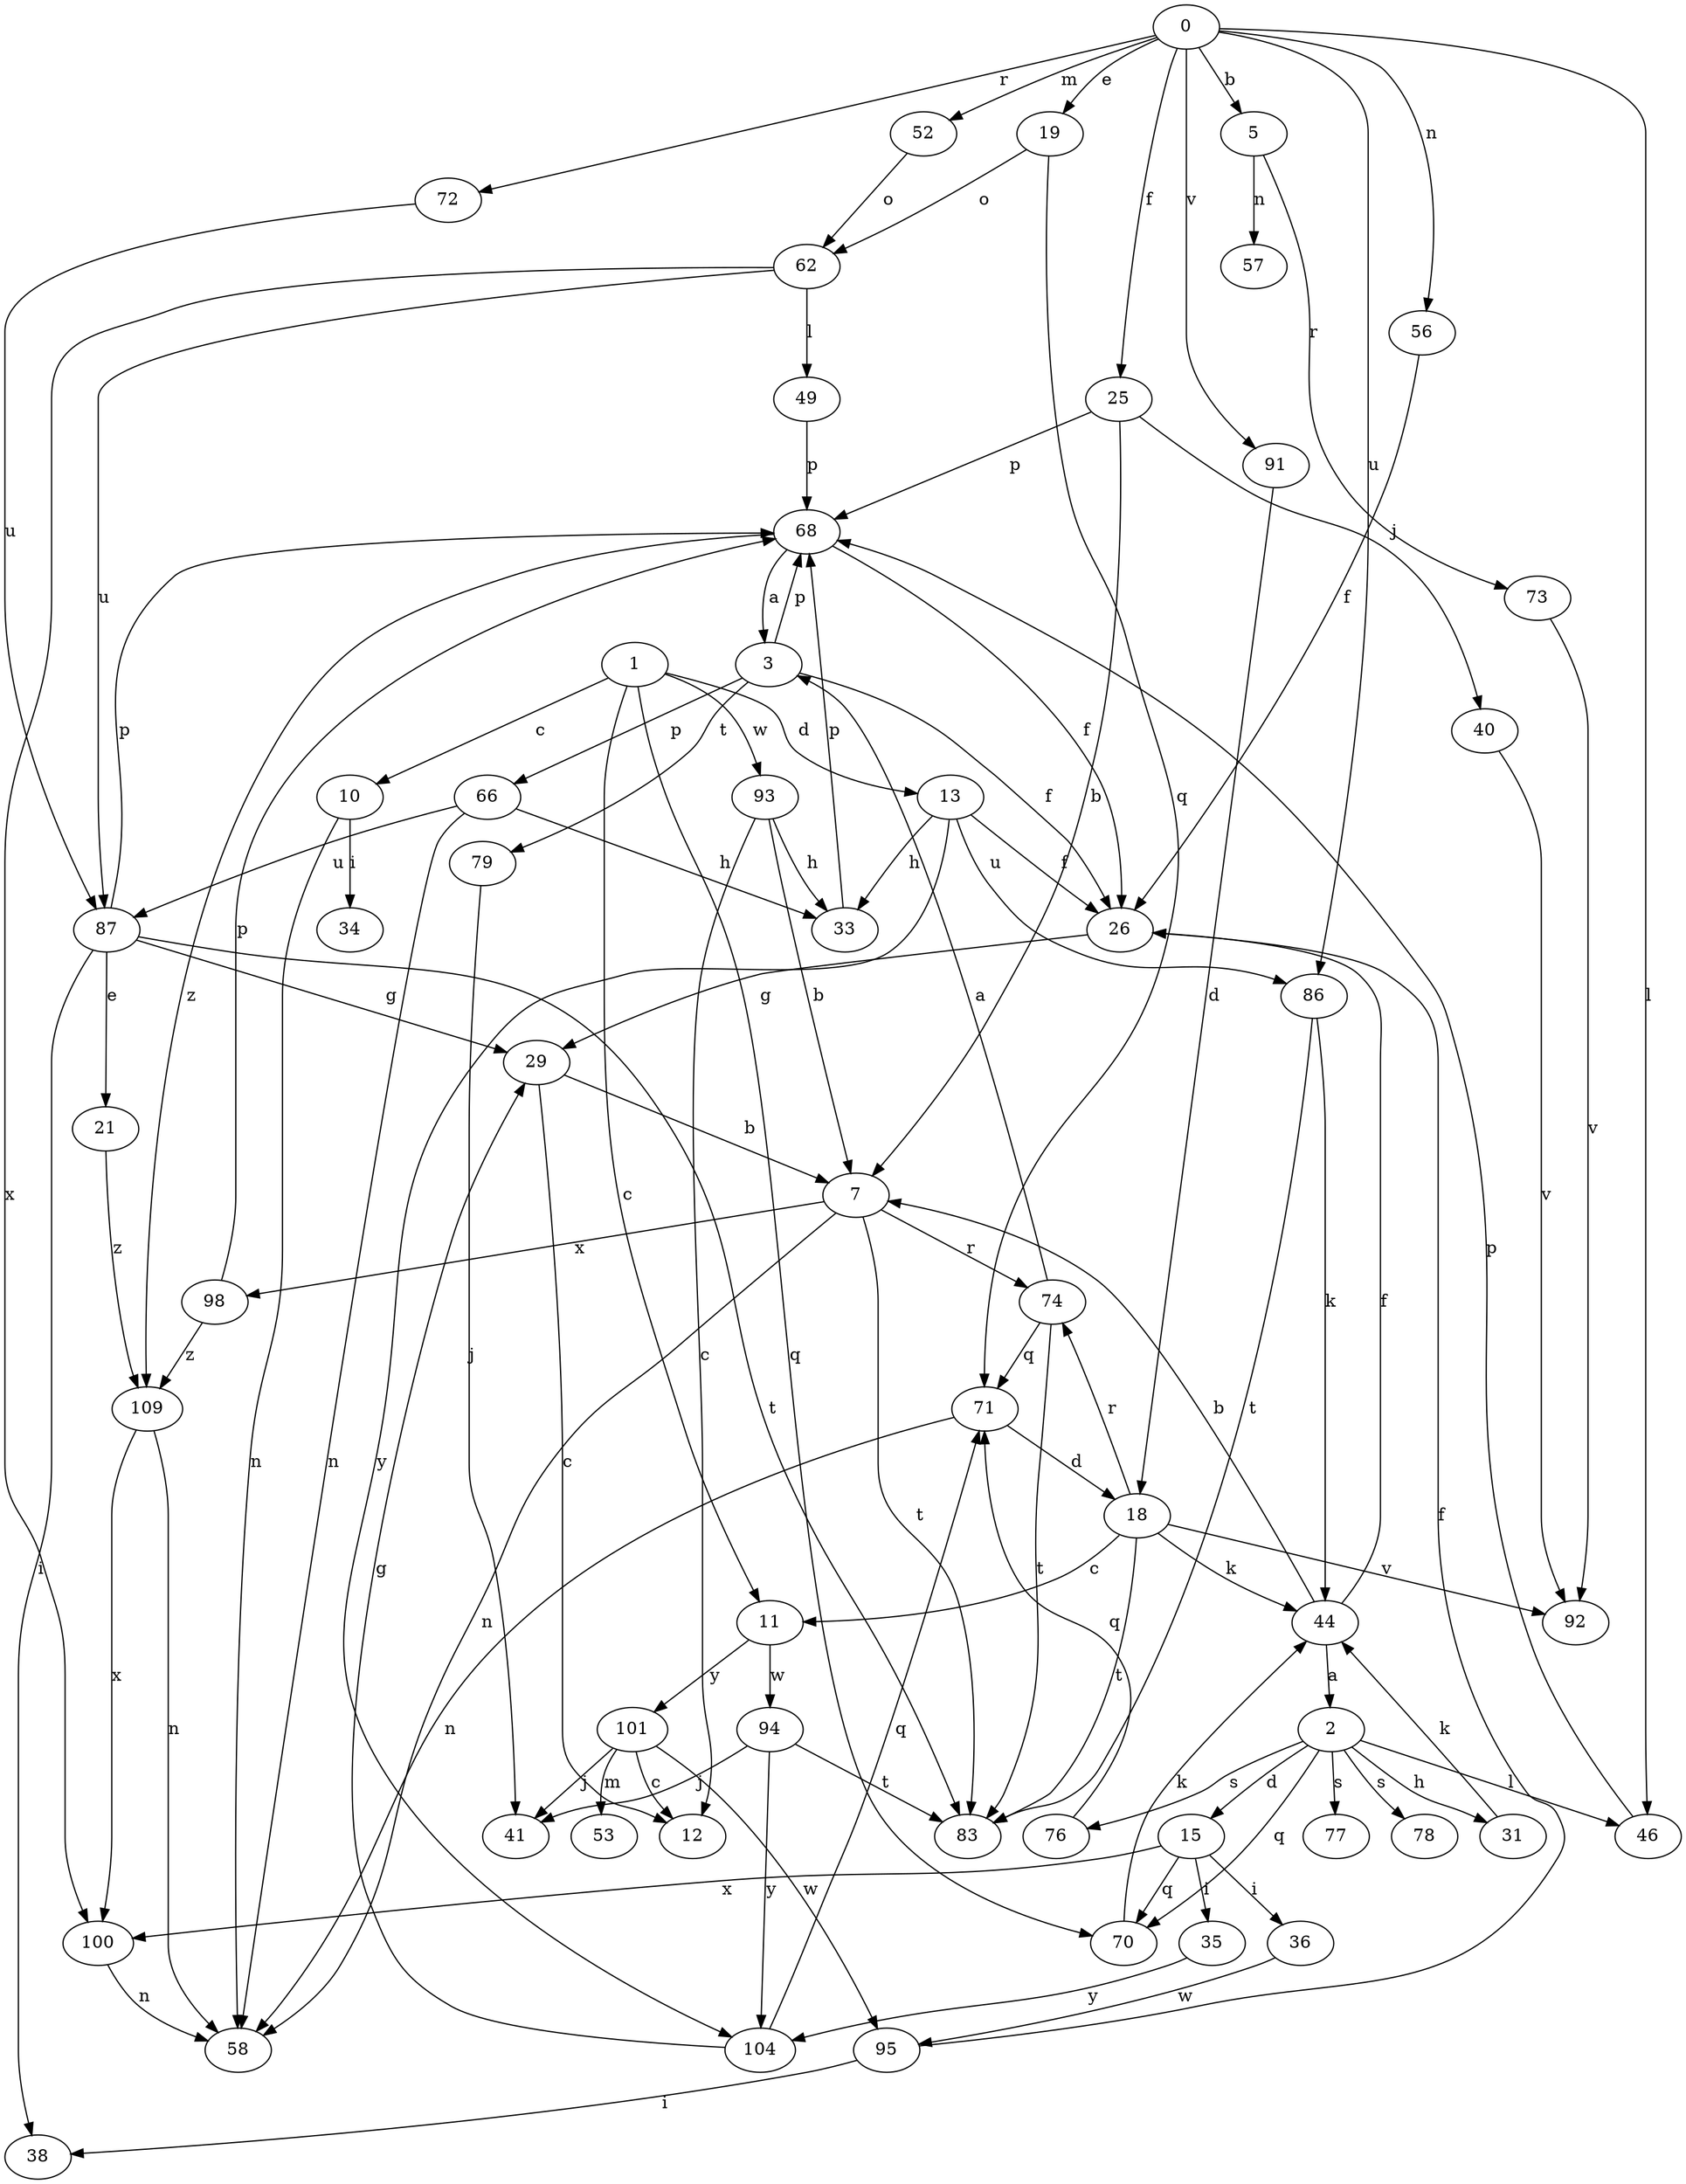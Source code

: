 strict digraph  {
0;
1;
2;
3;
5;
7;
10;
11;
12;
13;
15;
18;
19;
21;
25;
26;
29;
31;
33;
34;
35;
36;
38;
40;
41;
44;
46;
49;
52;
53;
56;
57;
58;
62;
66;
68;
70;
71;
72;
73;
74;
76;
77;
78;
79;
83;
86;
87;
91;
92;
93;
94;
95;
98;
100;
101;
104;
109;
0 -> 5  [label=b];
0 -> 19  [label=e];
0 -> 25  [label=f];
0 -> 46  [label=l];
0 -> 52  [label=m];
0 -> 56  [label=n];
0 -> 72  [label=r];
0 -> 86  [label=u];
0 -> 91  [label=v];
1 -> 10  [label=c];
1 -> 11  [label=c];
1 -> 13  [label=d];
1 -> 70  [label=q];
1 -> 93  [label=w];
2 -> 15  [label=d];
2 -> 31  [label=h];
2 -> 46  [label=l];
2 -> 70  [label=q];
2 -> 76  [label=s];
2 -> 77  [label=s];
2 -> 78  [label=s];
3 -> 26  [label=f];
3 -> 66  [label=p];
3 -> 68  [label=p];
3 -> 79  [label=t];
5 -> 57  [label=n];
5 -> 73  [label=r];
7 -> 58  [label=n];
7 -> 74  [label=r];
7 -> 83  [label=t];
7 -> 98  [label=x];
10 -> 34  [label=i];
10 -> 58  [label=n];
11 -> 94  [label=w];
11 -> 101  [label=y];
13 -> 26  [label=f];
13 -> 33  [label=h];
13 -> 86  [label=u];
13 -> 104  [label=y];
15 -> 35  [label=i];
15 -> 36  [label=i];
15 -> 70  [label=q];
15 -> 100  [label=x];
18 -> 11  [label=c];
18 -> 44  [label=k];
18 -> 74  [label=r];
18 -> 83  [label=t];
18 -> 92  [label=v];
19 -> 62  [label=o];
19 -> 71  [label=q];
21 -> 109  [label=z];
25 -> 7  [label=b];
25 -> 40  [label=j];
25 -> 68  [label=p];
26 -> 29  [label=g];
29 -> 7  [label=b];
29 -> 12  [label=c];
31 -> 44  [label=k];
33 -> 68  [label=p];
35 -> 104  [label=y];
36 -> 95  [label=w];
40 -> 92  [label=v];
44 -> 2  [label=a];
44 -> 7  [label=b];
44 -> 26  [label=f];
46 -> 68  [label=p];
49 -> 68  [label=p];
52 -> 62  [label=o];
56 -> 26  [label=f];
62 -> 49  [label=l];
62 -> 87  [label=u];
62 -> 100  [label=x];
66 -> 33  [label=h];
66 -> 58  [label=n];
66 -> 87  [label=u];
68 -> 3  [label=a];
68 -> 26  [label=f];
68 -> 109  [label=z];
70 -> 44  [label=k];
71 -> 18  [label=d];
71 -> 58  [label=n];
72 -> 87  [label=u];
73 -> 92  [label=v];
74 -> 3  [label=a];
74 -> 71  [label=q];
74 -> 83  [label=t];
76 -> 71  [label=q];
79 -> 41  [label=j];
86 -> 44  [label=k];
86 -> 83  [label=t];
87 -> 21  [label=e];
87 -> 29  [label=g];
87 -> 38  [label=i];
87 -> 68  [label=p];
87 -> 83  [label=t];
91 -> 18  [label=d];
93 -> 7  [label=b];
93 -> 12  [label=c];
93 -> 33  [label=h];
94 -> 41  [label=j];
94 -> 83  [label=t];
94 -> 104  [label=y];
95 -> 26  [label=f];
95 -> 38  [label=i];
98 -> 68  [label=p];
98 -> 109  [label=z];
100 -> 58  [label=n];
101 -> 12  [label=c];
101 -> 41  [label=j];
101 -> 53  [label=m];
101 -> 95  [label=w];
104 -> 29  [label=g];
104 -> 71  [label=q];
109 -> 58  [label=n];
109 -> 100  [label=x];
}
